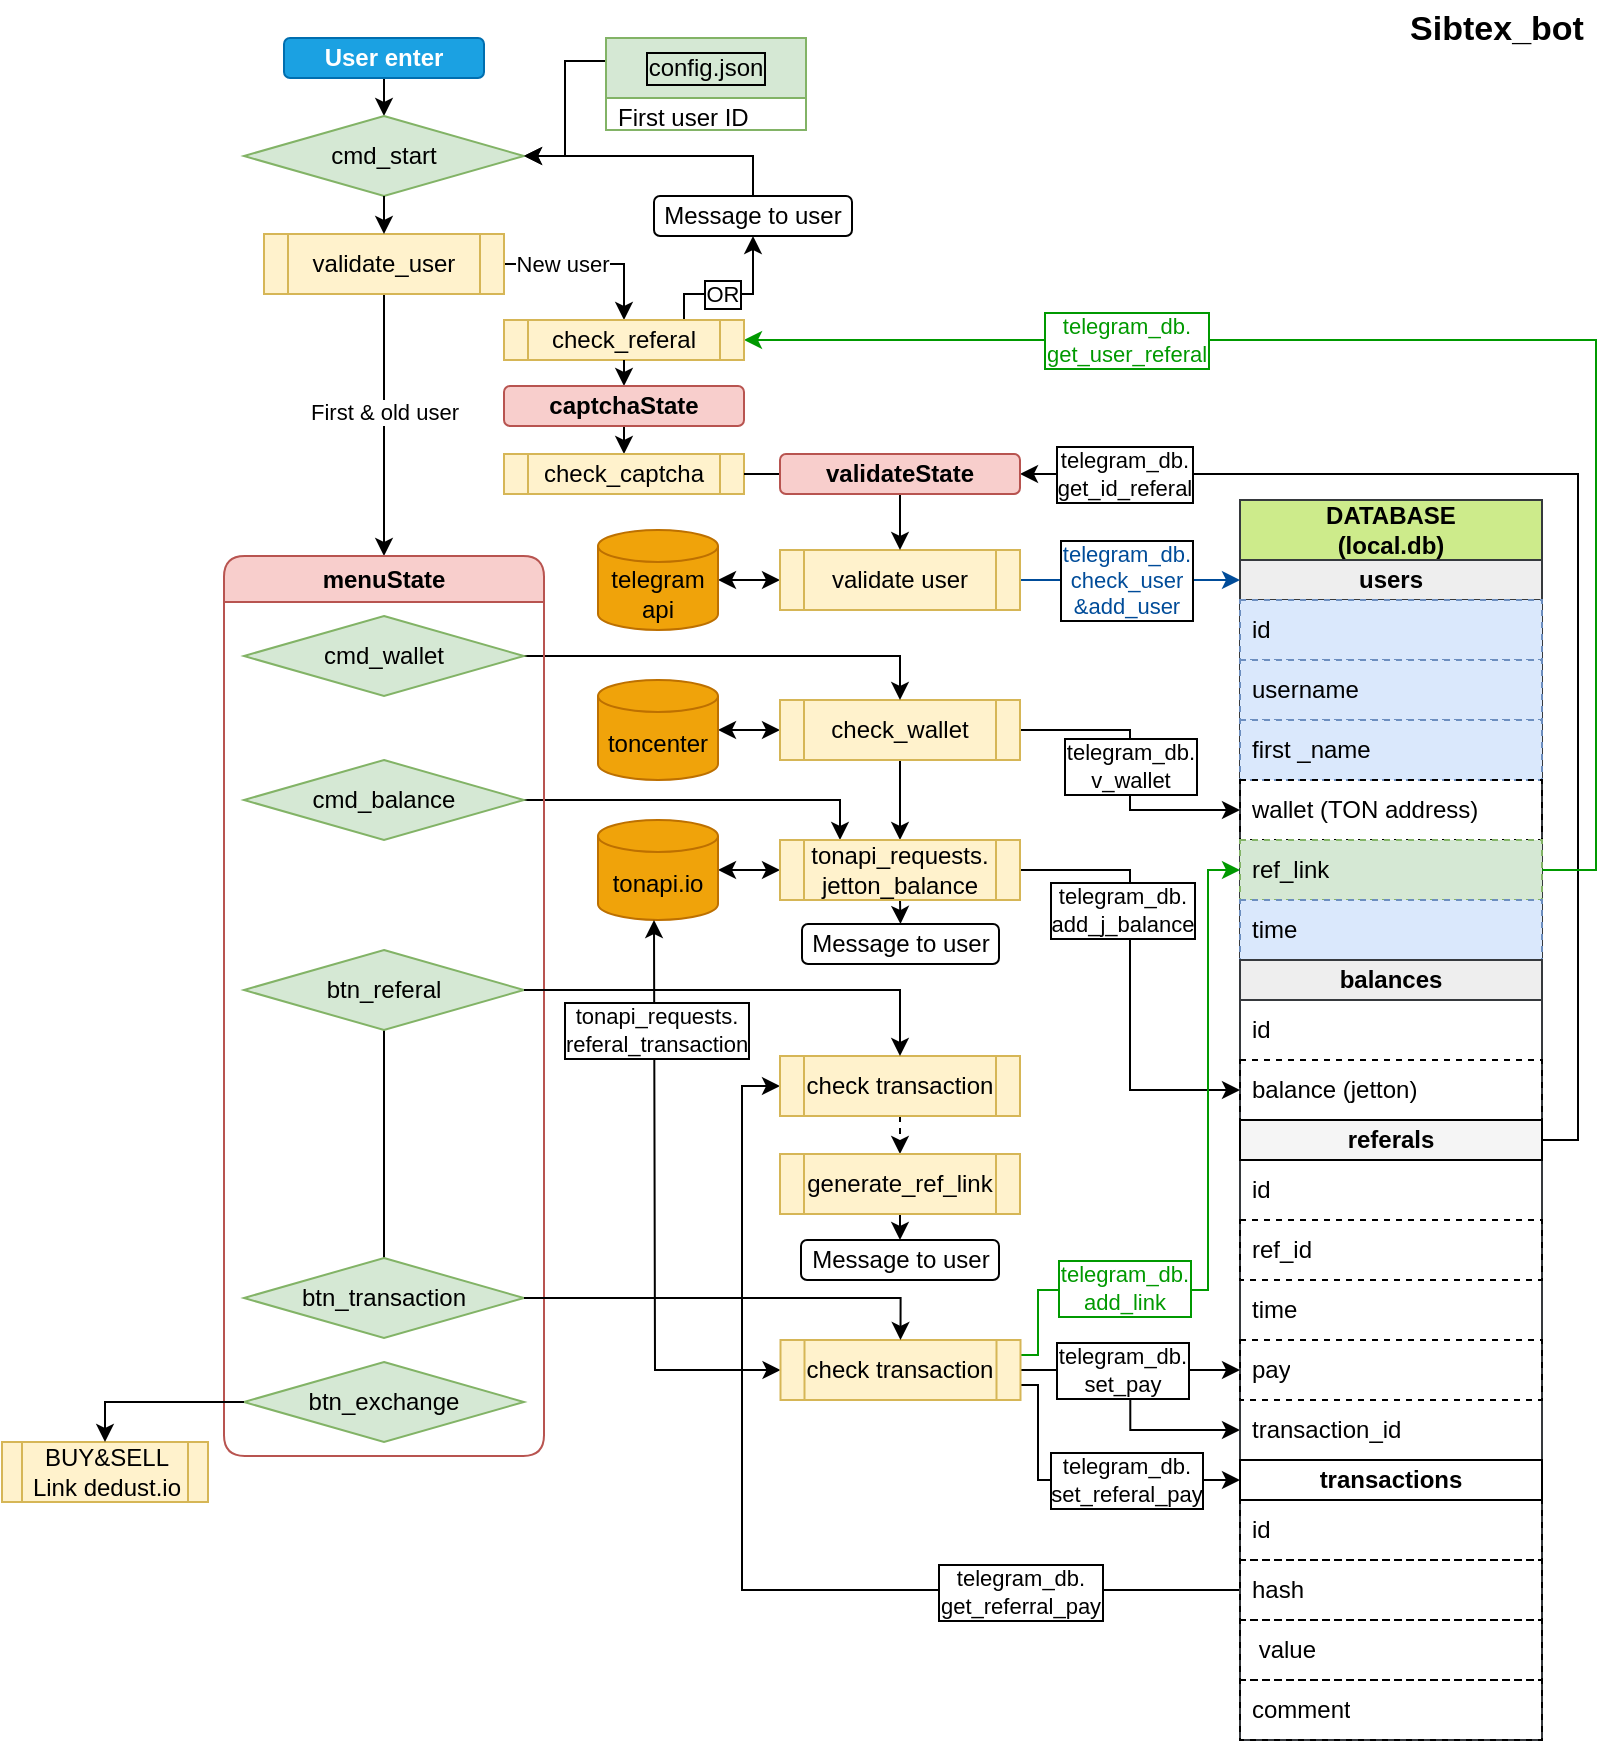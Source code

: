 <mxfile version="20.8.23" type="github">
  <diagram name="Страница 1" id="LgsbMWBESHbUYroMua2p">
    <mxGraphModel dx="1434" dy="764" grid="0" gridSize="10" guides="1" tooltips="1" connect="1" arrows="1" fold="1" page="1" pageScale="1" pageWidth="827" pageHeight="1169" math="0" shadow="0">
      <root>
        <mxCell id="0" />
        <mxCell id="1" parent="0" />
        <mxCell id="XWbSGm8vZ0wcaiQFBCUl-40" style="edgeStyle=orthogonalEdgeStyle;rounded=0;orthogonalLoop=1;jettySize=auto;html=1;exitX=1;exitY=0.5;exitDx=0;exitDy=0;entryX=0;entryY=0.5;entryDx=0;entryDy=0;fontColor=#000000;startArrow=none;startFill=0;endArrow=classic;endFill=1;" edge="1" parent="1" source="XWbSGm8vZ0wcaiQFBCUl-21" target="XWbSGm8vZ0wcaiQFBCUl-2">
          <mxGeometry relative="1" as="geometry" />
        </mxCell>
        <mxCell id="XWbSGm8vZ0wcaiQFBCUl-18" style="edgeStyle=orthogonalEdgeStyle;rounded=0;orthogonalLoop=1;jettySize=auto;html=1;exitX=0;exitY=0.5;exitDx=0;exitDy=0;fontColor=#000000;entryX=0;entryY=0.5;entryDx=0;entryDy=0;" edge="1" parent="1" source="XWbSGm8vZ0wcaiQFBCUl-14" target="U3iO_99mf5j0hhA0DkvL-9">
          <mxGeometry relative="1" as="geometry">
            <mxPoint x="399" y="592" as="targetPoint" />
            <Array as="points">
              <mxPoint x="391" y="795" />
              <mxPoint x="391" y="543" />
            </Array>
          </mxGeometry>
        </mxCell>
        <mxCell id="XWbSGm8vZ0wcaiQFBCUl-19" value="telegram_db.&lt;br style=&quot;border-color: var(--border-color);&quot;&gt;&lt;span style=&quot;&quot;&gt;get_referral_pay&lt;/span&gt;" style="edgeLabel;html=1;align=center;verticalAlign=middle;resizable=0;points=[];fontColor=#000000;labelBorderColor=default;" vertex="1" connectable="0" parent="XWbSGm8vZ0wcaiQFBCUl-18">
          <mxGeometry x="-0.26" y="1" relative="1" as="geometry">
            <mxPoint x="82" as="offset" />
          </mxGeometry>
        </mxCell>
        <mxCell id="q06oOHf_kdEBdOQaN_h--25" style="edgeStyle=orthogonalEdgeStyle;rounded=0;orthogonalLoop=1;jettySize=auto;html=1;entryX=1;entryY=0.5;entryDx=0;entryDy=0;endArrow=none;endFill=0;exitX=1;exitY=0.5;exitDx=0;exitDy=0;startArrow=classic;startFill=1;" parent="1" source="gmlreIujfG3aNCb5eHl9-12" target="q06oOHf_kdEBdOQaN_h--10" edge="1">
          <mxGeometry relative="1" as="geometry">
            <Array as="points">
              <mxPoint x="809" y="237" />
              <mxPoint x="809" y="570" />
            </Array>
            <mxPoint x="516" y="158" as="sourcePoint" />
          </mxGeometry>
        </mxCell>
        <mxCell id="gmlreIujfG3aNCb5eHl9-16" value="telegram_db.&lt;br&gt;get_id_referal" style="edgeLabel;html=1;align=center;verticalAlign=middle;resizable=0;points=[];labelBorderColor=default;" parent="q06oOHf_kdEBdOQaN_h--25" vertex="1" connectable="0">
          <mxGeometry x="0.682" y="2" relative="1" as="geometry">
            <mxPoint x="-229" y="-251" as="offset" />
          </mxGeometry>
        </mxCell>
        <mxCell id="U3iO_99mf5j0hhA0DkvL-8" style="edgeStyle=orthogonalEdgeStyle;rounded=0;orthogonalLoop=1;jettySize=auto;html=1;exitX=0.5;exitY=1;exitDx=0;exitDy=0;entryX=0.5;entryY=0;entryDx=0;entryDy=0;dashed=1;" parent="1" source="U3iO_99mf5j0hhA0DkvL-9" target="q06oOHf_kdEBdOQaN_h--9" edge="1">
          <mxGeometry relative="1" as="geometry">
            <mxPoint x="500" y="592" as="sourcePoint" />
          </mxGeometry>
        </mxCell>
        <mxCell id="y6tM2BsDcEVuRx64Hg7A-4" style="edgeStyle=orthogonalEdgeStyle;rounded=0;orthogonalLoop=1;jettySize=auto;html=1;exitX=0.5;exitY=1;exitDx=0;exitDy=0;entryX=0.5;entryY=0;entryDx=0;entryDy=0;" parent="1" source="y6tM2BsDcEVuRx64Hg7A-3" target="xPWEyY98Uc1iF1DQ3HpN-2" edge="1">
          <mxGeometry relative="1" as="geometry">
            <mxPoint x="187" y="195" as="targetPoint" />
            <mxPoint x="212" y="100" as="sourcePoint" />
          </mxGeometry>
        </mxCell>
        <mxCell id="y6tM2BsDcEVuRx64Hg7A-3" value="&lt;b&gt;User enter&lt;/b&gt;" style="rounded=1;whiteSpace=wrap;html=1;fillColor=#1ba1e2;strokeColor=#006EAF;fontColor=#ffffff;" parent="1" vertex="1">
          <mxGeometry x="162" y="19" width="100" height="20" as="geometry" />
        </mxCell>
        <mxCell id="xPWEyY98Uc1iF1DQ3HpN-5" style="edgeStyle=orthogonalEdgeStyle;rounded=0;orthogonalLoop=1;jettySize=auto;html=1;fontColor=#000000;startArrow=none;exitX=0.5;exitY=1;exitDx=0;exitDy=0;entryX=0.5;entryY=0;entryDx=0;entryDy=0;" parent="1" source="q06oOHf_kdEBdOQaN_h--75" target="VKBoMbppT_ZcEXN6-Ish-26" edge="1">
          <mxGeometry relative="1" as="geometry">
            <mxPoint x="263" y="238" as="targetPoint" />
            <mxPoint x="91" y="312" as="sourcePoint" />
            <Array as="points">
              <mxPoint x="212" y="270" />
              <mxPoint x="212" y="270" />
            </Array>
          </mxGeometry>
        </mxCell>
        <mxCell id="xPWEyY98Uc1iF1DQ3HpN-7" value="First &amp;amp; old user" style="edgeLabel;html=1;align=center;verticalAlign=middle;resizable=0;points=[];fontColor=#000000;" parent="xPWEyY98Uc1iF1DQ3HpN-5" vertex="1" connectable="0">
          <mxGeometry x="0.033" y="3" relative="1" as="geometry">
            <mxPoint x="-3" y="-9" as="offset" />
          </mxGeometry>
        </mxCell>
        <mxCell id="lwWt_sdLzpbbO9xVL9Pf-13" style="edgeStyle=orthogonalEdgeStyle;rounded=0;orthogonalLoop=1;jettySize=auto;html=1;exitX=1;exitY=0.5;exitDx=0;exitDy=0;entryX=0;entryY=0.25;entryDx=0;entryDy=0;strokeColor=#000000;fontSize=12;fontColor=#000000;startArrow=classic;startFill=1;endArrow=none;endFill=0;" parent="1" source="xPWEyY98Uc1iF1DQ3HpN-2" target="q06oOHf_kdEBdOQaN_h--51" edge="1">
          <mxGeometry relative="1" as="geometry" />
        </mxCell>
        <mxCell id="xPWEyY98Uc1iF1DQ3HpN-2" value="cmd_start" style="rhombus;whiteSpace=wrap;html=1;labelBackgroundColor=none;labelBorderColor=none;fillColor=#d5e8d4;strokeColor=#82b366;" parent="1" vertex="1">
          <mxGeometry x="142" y="58" width="140" height="40" as="geometry" />
        </mxCell>
        <mxCell id="xPWEyY98Uc1iF1DQ3HpN-9" value="&lt;font style=&quot;font-size: 17px;&quot;&gt;&lt;b&gt;Sibtex_bot&lt;/b&gt;&lt;/font&gt;" style="text;html=1;strokeColor=none;fillColor=none;align=center;verticalAlign=middle;whiteSpace=wrap;rounded=0;fontColor=#000000;" parent="1" vertex="1">
          <mxGeometry x="715" width="107" height="30" as="geometry" />
        </mxCell>
        <mxCell id="PNvZ4A7sdPnOWRzi79Dc-2" value="DATABASE&lt;br&gt;(local.db)" style="swimlane;fontStyle=1;childLayout=stackLayout;horizontal=1;startSize=30;horizontalStack=0;resizeParent=1;resizeParentMax=0;resizeLast=0;collapsible=1;marginBottom=0;whiteSpace=wrap;html=1;fillColor=#cdeb8b;strokeColor=#36393d;" parent="1" vertex="1">
          <mxGeometry x="640" y="250" width="151" height="620" as="geometry">
            <mxRectangle x="605" y="210" width="60" height="30" as="alternateBounds" />
          </mxGeometry>
        </mxCell>
        <mxCell id="PNvZ4A7sdPnOWRzi79Dc-3" value="users" style="text;strokeColor=#36393d;fillColor=#eeeeee;align=center;verticalAlign=middle;spacingLeft=4;spacingRight=4;overflow=hidden;points=[[0,0.5],[1,0.5]];portConstraint=eastwest;rotatable=0;whiteSpace=wrap;html=1;fontStyle=1;" parent="PNvZ4A7sdPnOWRzi79Dc-2" vertex="1">
          <mxGeometry y="30" width="151" height="20" as="geometry" />
        </mxCell>
        <mxCell id="PNvZ4A7sdPnOWRzi79Dc-13" value="id" style="text;strokeColor=#6c8ebf;fillColor=#dae8fc;align=left;verticalAlign=middle;spacingLeft=4;spacingRight=4;overflow=hidden;points=[[0,0.5],[1,0.5]];portConstraint=eastwest;rotatable=0;whiteSpace=wrap;html=1;dashed=1;" parent="PNvZ4A7sdPnOWRzi79Dc-2" vertex="1">
          <mxGeometry y="50" width="151" height="30" as="geometry" />
        </mxCell>
        <mxCell id="PNvZ4A7sdPnOWRzi79Dc-4" value="username" style="text;strokeColor=#6c8ebf;fillColor=#dae8fc;align=left;verticalAlign=middle;spacingLeft=4;spacingRight=4;overflow=hidden;points=[[0,0.5],[1,0.5]];portConstraint=eastwest;rotatable=0;whiteSpace=wrap;html=1;dashed=1;" parent="PNvZ4A7sdPnOWRzi79Dc-2" vertex="1">
          <mxGeometry y="80" width="151" height="30" as="geometry" />
        </mxCell>
        <mxCell id="PNvZ4A7sdPnOWRzi79Dc-5" value="first _name" style="text;strokeColor=#6c8ebf;fillColor=#dae8fc;align=left;verticalAlign=middle;spacingLeft=4;spacingRight=4;overflow=hidden;points=[[0,0.5],[1,0.5]];portConstraint=eastwest;rotatable=0;whiteSpace=wrap;html=1;dashed=1;" parent="PNvZ4A7sdPnOWRzi79Dc-2" vertex="1">
          <mxGeometry y="110" width="151" height="30" as="geometry" />
        </mxCell>
        <mxCell id="fDtwPjwsuHDe_1HMCoDv-3" value="wallet (TON address)" style="text;strokeColor=default;fillColor=none;align=left;verticalAlign=middle;spacingLeft=4;spacingRight=4;overflow=hidden;points=[[0,0.5],[1,0.5]];portConstraint=eastwest;rotatable=0;whiteSpace=wrap;html=1;fontColor=#000000;labelBackgroundColor=none;labelBorderColor=none;shadow=0;dashed=1;" parent="PNvZ4A7sdPnOWRzi79Dc-2" vertex="1">
          <mxGeometry y="140" width="151" height="30" as="geometry" />
        </mxCell>
        <mxCell id="gmlreIujfG3aNCb5eHl9-1" value="ref_link" style="text;strokeColor=#82b366;fillColor=#d5e8d4;align=left;verticalAlign=middle;spacingLeft=4;spacingRight=4;overflow=hidden;points=[[0,0.5],[1,0.5]];portConstraint=eastwest;rotatable=0;whiteSpace=wrap;html=1;labelBackgroundColor=none;labelBorderColor=none;shadow=0;dashed=1;" parent="PNvZ4A7sdPnOWRzi79Dc-2" vertex="1">
          <mxGeometry y="170" width="151" height="30" as="geometry" />
        </mxCell>
        <mxCell id="gmlreIujfG3aNCb5eHl9-2" value="time" style="text;strokeColor=#6c8ebf;fillColor=#dae8fc;align=left;verticalAlign=middle;spacingLeft=4;spacingRight=4;overflow=hidden;points=[[0,0.5],[1,0.5]];portConstraint=eastwest;rotatable=0;whiteSpace=wrap;html=1;labelBackgroundColor=none;labelBorderColor=none;shadow=0;dashed=1;" parent="PNvZ4A7sdPnOWRzi79Dc-2" vertex="1">
          <mxGeometry y="200" width="151" height="30" as="geometry" />
        </mxCell>
        <mxCell id="PNvZ4A7sdPnOWRzi79Dc-14" value="balances" style="text;strokeColor=#36393d;fillColor=#eeeeee;align=center;verticalAlign=middle;spacingLeft=4;spacingRight=4;overflow=hidden;points=[[0,0.5],[1,0.5]];portConstraint=eastwest;rotatable=0;whiteSpace=wrap;html=1;fontStyle=1" parent="PNvZ4A7sdPnOWRzi79Dc-2" vertex="1">
          <mxGeometry y="230" width="151" height="20" as="geometry" />
        </mxCell>
        <mxCell id="PNvZ4A7sdPnOWRzi79Dc-9" value="id" style="text;strokeColor=none;fillColor=none;align=left;verticalAlign=middle;spacingLeft=4;spacingRight=4;overflow=hidden;points=[[0,0.5],[1,0.5]];portConstraint=eastwest;rotatable=0;whiteSpace=wrap;html=1;fontColor=#000000;" parent="PNvZ4A7sdPnOWRzi79Dc-2" vertex="1">
          <mxGeometry y="250" width="151" height="30" as="geometry" />
        </mxCell>
        <mxCell id="fDtwPjwsuHDe_1HMCoDv-2" value="balance (jetton)" style="text;strokeColor=default;fillColor=none;align=left;verticalAlign=middle;spacingLeft=4;spacingRight=4;overflow=hidden;points=[[0,0.5],[1,0.5]];portConstraint=eastwest;rotatable=0;whiteSpace=wrap;html=1;fontColor=#000000;dashed=1;" parent="PNvZ4A7sdPnOWRzi79Dc-2" vertex="1">
          <mxGeometry y="280" width="151" height="30" as="geometry" />
        </mxCell>
        <mxCell id="q06oOHf_kdEBdOQaN_h--10" value="&lt;font color=&quot;#000000&quot;&gt;referals&lt;/font&gt;" style="text;strokeColor=#000000;fillColor=#f5f5f5;align=center;verticalAlign=middle;spacingLeft=4;spacingRight=4;overflow=hidden;points=[[0,0.5],[1,0.5]];portConstraint=eastwest;rotatable=0;whiteSpace=wrap;html=1;fontColor=#333333;fontStyle=1;gradientColor=none;" parent="PNvZ4A7sdPnOWRzi79Dc-2" vertex="1">
          <mxGeometry y="310" width="151" height="20" as="geometry" />
        </mxCell>
        <mxCell id="q06oOHf_kdEBdOQaN_h--11" value="id" style="text;strokeColor=none;fillColor=none;align=left;verticalAlign=middle;spacingLeft=4;spacingRight=4;overflow=hidden;points=[[0,0.5],[1,0.5]];portConstraint=eastwest;rotatable=0;whiteSpace=wrap;html=1;fontColor=#000000;dashed=1;" parent="PNvZ4A7sdPnOWRzi79Dc-2" vertex="1">
          <mxGeometry y="330" width="151" height="30" as="geometry" />
        </mxCell>
        <mxCell id="q06oOHf_kdEBdOQaN_h--12" value="ref_id" style="text;strokeColor=default;fillColor=none;align=left;verticalAlign=middle;spacingLeft=4;spacingRight=4;overflow=hidden;points=[[0,0.5],[1,0.5]];portConstraint=eastwest;rotatable=0;whiteSpace=wrap;html=1;fontColor=#000000;dashed=1;" parent="PNvZ4A7sdPnOWRzi79Dc-2" vertex="1">
          <mxGeometry y="360" width="151" height="30" as="geometry" />
        </mxCell>
        <mxCell id="q06oOHf_kdEBdOQaN_h--13" value="time" style="text;strokeColor=none;fillColor=none;align=left;verticalAlign=middle;spacingLeft=4;spacingRight=4;overflow=hidden;points=[[0,0.5],[1,0.5]];portConstraint=eastwest;rotatable=0;whiteSpace=wrap;html=1;fontColor=#000000;dashed=1;" parent="PNvZ4A7sdPnOWRzi79Dc-2" vertex="1">
          <mxGeometry y="390" width="151" height="30" as="geometry" />
        </mxCell>
        <mxCell id="XWbSGm8vZ0wcaiQFBCUl-3" value="pay" style="text;strokeColor=default;fillColor=none;align=left;verticalAlign=middle;spacingLeft=4;spacingRight=4;overflow=hidden;points=[[0,0.5],[1,0.5]];portConstraint=eastwest;rotatable=0;whiteSpace=wrap;html=1;fontColor=#000000;dashed=1;" vertex="1" parent="PNvZ4A7sdPnOWRzi79Dc-2">
          <mxGeometry y="420" width="151" height="30" as="geometry" />
        </mxCell>
        <mxCell id="XWbSGm8vZ0wcaiQFBCUl-2" value="transaction_id" style="text;strokeColor=none;fillColor=none;align=left;verticalAlign=middle;spacingLeft=4;spacingRight=4;overflow=hidden;points=[[0,0.5],[1,0.5]];portConstraint=eastwest;rotatable=0;whiteSpace=wrap;html=1;fontColor=#000000;dashed=1;" vertex="1" parent="PNvZ4A7sdPnOWRzi79Dc-2">
          <mxGeometry y="450" width="151" height="30" as="geometry" />
        </mxCell>
        <mxCell id="XWbSGm8vZ0wcaiQFBCUl-16" value="transactions" style="text;strokeColor=default;fillColor=none;align=center;verticalAlign=middle;spacingLeft=4;spacingRight=4;overflow=hidden;points=[[0,0.5],[1,0.5]];portConstraint=eastwest;rotatable=0;whiteSpace=wrap;html=1;fontColor=#000000;fontStyle=1" vertex="1" parent="PNvZ4A7sdPnOWRzi79Dc-2">
          <mxGeometry y="480" width="151" height="20" as="geometry" />
        </mxCell>
        <mxCell id="XWbSGm8vZ0wcaiQFBCUl-15" value="id" style="text;strokeColor=default;fillColor=none;align=left;verticalAlign=middle;spacingLeft=4;spacingRight=4;overflow=hidden;points=[[0,0.5],[1,0.5]];portConstraint=eastwest;rotatable=0;whiteSpace=wrap;html=1;fontColor=#000000;dashed=1;" vertex="1" parent="PNvZ4A7sdPnOWRzi79Dc-2">
          <mxGeometry y="500" width="151" height="30" as="geometry" />
        </mxCell>
        <mxCell id="XWbSGm8vZ0wcaiQFBCUl-14" value="hash" style="text;strokeColor=default;fillColor=none;align=left;verticalAlign=middle;spacingLeft=4;spacingRight=4;overflow=hidden;points=[[0,0.5],[1,0.5]];portConstraint=eastwest;rotatable=0;whiteSpace=wrap;html=1;fontColor=#000000;dashed=1;" vertex="1" parent="PNvZ4A7sdPnOWRzi79Dc-2">
          <mxGeometry y="530" width="151" height="30" as="geometry" />
        </mxCell>
        <mxCell id="XWbSGm8vZ0wcaiQFBCUl-13" value="&amp;nbsp;value" style="text;strokeColor=default;fillColor=none;align=left;verticalAlign=middle;spacingLeft=4;spacingRight=4;overflow=hidden;points=[[0,0.5],[1,0.5]];portConstraint=eastwest;rotatable=0;whiteSpace=wrap;html=1;fontColor=#000000;dashed=1;" vertex="1" parent="PNvZ4A7sdPnOWRzi79Dc-2">
          <mxGeometry y="560" width="151" height="30" as="geometry" />
        </mxCell>
        <mxCell id="XWbSGm8vZ0wcaiQFBCUl-12" value="comment" style="text;strokeColor=default;fillColor=none;align=left;verticalAlign=middle;spacingLeft=4;spacingRight=4;overflow=hidden;points=[[0,0.5],[1,0.5]];portConstraint=eastwest;rotatable=0;whiteSpace=wrap;html=1;fontColor=#000000;dashed=1;" vertex="1" parent="PNvZ4A7sdPnOWRzi79Dc-2">
          <mxGeometry y="590" width="151" height="30" as="geometry" />
        </mxCell>
        <mxCell id="fDtwPjwsuHDe_1HMCoDv-9" value="telegram_db.&lt;br&gt;add_j_balance" style="edgeStyle=orthogonalEdgeStyle;rounded=0;orthogonalLoop=1;jettySize=auto;html=1;exitX=1;exitY=0.5;exitDx=0;exitDy=0;entryX=0;entryY=0.5;entryDx=0;entryDy=0;verticalAlign=middle;labelBorderColor=default;" parent="1" source="fDtwPjwsuHDe_1HMCoDv-4" target="fDtwPjwsuHDe_1HMCoDv-2" edge="1">
          <mxGeometry x="-0.318" y="-4" relative="1" as="geometry">
            <Array as="points">
              <mxPoint x="585" y="435" />
              <mxPoint x="585" y="545" />
            </Array>
            <mxPoint as="offset" />
          </mxGeometry>
        </mxCell>
        <mxCell id="fDtwPjwsuHDe_1HMCoDv-13" style="edgeStyle=orthogonalEdgeStyle;rounded=0;orthogonalLoop=1;jettySize=auto;html=1;exitX=1;exitY=0.5;exitDx=0;exitDy=0;entryX=0;entryY=0.5;entryDx=0;entryDy=0;exitPerimeter=0;startArrow=classic;startFill=1;" parent="1" source="fDtwPjwsuHDe_1HMCoDv-12" target="fDtwPjwsuHDe_1HMCoDv-4" edge="1">
          <mxGeometry relative="1" as="geometry" />
        </mxCell>
        <mxCell id="fDtwPjwsuHDe_1HMCoDv-12" value="tonapi.io" style="shape=cylinder3;whiteSpace=wrap;html=1;boundedLbl=1;backgroundOutline=1;size=8;fillColor=#f0a30a;fontColor=#000000;strokeColor=#BD7000;" parent="1" vertex="1">
          <mxGeometry x="319" y="410" width="60" height="50" as="geometry" />
        </mxCell>
        <mxCell id="fDtwPjwsuHDe_1HMCoDv-15" style="edgeStyle=orthogonalEdgeStyle;rounded=0;orthogonalLoop=1;jettySize=auto;html=1;exitX=1;exitY=0.5;exitDx=0;exitDy=0;exitPerimeter=0;entryX=0;entryY=0.5;entryDx=0;entryDy=0;startArrow=classic;startFill=1;" parent="1" source="fDtwPjwsuHDe_1HMCoDv-14" target="fDtwPjwsuHDe_1HMCoDv-16" edge="1">
          <mxGeometry relative="1" as="geometry">
            <mxPoint x="430" y="405" as="targetPoint" />
          </mxGeometry>
        </mxCell>
        <mxCell id="fDtwPjwsuHDe_1HMCoDv-14" value="telegram api" style="shape=cylinder3;whiteSpace=wrap;html=1;boundedLbl=1;backgroundOutline=1;size=8;fillColor=#f0a30a;strokeColor=#BD7000;fontColor=#000000;" parent="1" vertex="1">
          <mxGeometry x="319" y="265" width="60" height="50" as="geometry" />
        </mxCell>
        <mxCell id="fDtwPjwsuHDe_1HMCoDv-18" style="edgeStyle=orthogonalEdgeStyle;rounded=0;orthogonalLoop=1;jettySize=auto;html=1;exitX=1;exitY=0.5;exitDx=0;exitDy=0;entryX=0;entryY=0.5;entryDx=0;entryDy=0;labelBorderColor=default;fontColor=#004C99;strokeColor=#004C99;" parent="1" source="fDtwPjwsuHDe_1HMCoDv-16" target="PNvZ4A7sdPnOWRzi79Dc-3" edge="1">
          <mxGeometry relative="1" as="geometry" />
        </mxCell>
        <mxCell id="fDtwPjwsuHDe_1HMCoDv-32" value="telegram_db.&lt;br&gt;check_user&lt;br&gt;&amp;amp;add_user" style="edgeLabel;html=1;align=center;verticalAlign=middle;resizable=0;points=[];labelBorderColor=default;fontColor=#004C99;" parent="fDtwPjwsuHDe_1HMCoDv-18" vertex="1" connectable="0">
          <mxGeometry x="0.28" relative="1" as="geometry">
            <mxPoint x="-18" as="offset" />
          </mxGeometry>
        </mxCell>
        <mxCell id="fDtwPjwsuHDe_1HMCoDv-16" value="validate user" style="shape=process;whiteSpace=wrap;html=1;backgroundOutline=1;fillColor=#fff2cc;strokeColor=#d6b656;" parent="1" vertex="1">
          <mxGeometry x="410" y="275" width="120" height="30" as="geometry" />
        </mxCell>
        <mxCell id="fDtwPjwsuHDe_1HMCoDv-23" style="edgeStyle=orthogonalEdgeStyle;rounded=0;orthogonalLoop=1;jettySize=auto;html=1;exitX=1;exitY=0.5;exitDx=0;exitDy=0;entryX=0;entryY=0.5;entryDx=0;entryDy=0;align=center;" parent="1" source="fDtwPjwsuHDe_1HMCoDv-22" target="fDtwPjwsuHDe_1HMCoDv-3" edge="1">
          <mxGeometry relative="1" as="geometry">
            <Array as="points">
              <mxPoint x="585" y="365" />
              <mxPoint x="585" y="405" />
            </Array>
          </mxGeometry>
        </mxCell>
        <mxCell id="fDtwPjwsuHDe_1HMCoDv-30" value="telegram_db.&lt;br&gt;v_wallet" style="edgeLabel;html=1;align=center;verticalAlign=middle;resizable=0;points=[];labelBorderColor=default;" parent="fDtwPjwsuHDe_1HMCoDv-23" vertex="1" connectable="0">
          <mxGeometry x="-0.22" relative="1" as="geometry">
            <mxPoint y="14" as="offset" />
          </mxGeometry>
        </mxCell>
        <mxCell id="fDtwPjwsuHDe_1HMCoDv-26" style="edgeStyle=orthogonalEdgeStyle;rounded=0;orthogonalLoop=1;jettySize=auto;html=1;exitX=0;exitY=0.5;exitDx=0;exitDy=0;entryX=1;entryY=0.5;entryDx=0;entryDy=0;entryPerimeter=0;endArrow=classic;endFill=1;startArrow=classic;startFill=1;" parent="1" source="fDtwPjwsuHDe_1HMCoDv-22" target="fDtwPjwsuHDe_1HMCoDv-27" edge="1">
          <mxGeometry relative="1" as="geometry" />
        </mxCell>
        <mxCell id="fDtwPjwsuHDe_1HMCoDv-45" style="edgeStyle=orthogonalEdgeStyle;rounded=0;orthogonalLoop=1;jettySize=auto;html=1;exitX=0.5;exitY=1;exitDx=0;exitDy=0;entryX=0.5;entryY=0;entryDx=0;entryDy=0;labelBorderColor=default;startArrow=none;startFill=0;endArrow=classic;endFill=1;" parent="1" source="fDtwPjwsuHDe_1HMCoDv-22" target="fDtwPjwsuHDe_1HMCoDv-4" edge="1">
          <mxGeometry relative="1" as="geometry" />
        </mxCell>
        <mxCell id="fDtwPjwsuHDe_1HMCoDv-22" value="check_wallet" style="shape=process;whiteSpace=wrap;html=1;backgroundOutline=1;fillColor=#fff2cc;strokeColor=#d6b656;" parent="1" vertex="1">
          <mxGeometry x="410" y="350" width="120" height="30" as="geometry" />
        </mxCell>
        <mxCell id="fDtwPjwsuHDe_1HMCoDv-27" value="toncenter" style="shape=cylinder3;whiteSpace=wrap;html=1;boundedLbl=1;backgroundOutline=1;size=8;fillColor=#f0a30a;strokeColor=#BD7000;fontColor=#000000;" parent="1" vertex="1">
          <mxGeometry x="319" y="340" width="60" height="50" as="geometry" />
        </mxCell>
        <mxCell id="fDtwPjwsuHDe_1HMCoDv-44" style="edgeStyle=orthogonalEdgeStyle;rounded=0;orthogonalLoop=1;jettySize=auto;html=1;exitX=1;exitY=0.5;exitDx=0;exitDy=0;entryX=0.5;entryY=0;entryDx=0;entryDy=0;labelBorderColor=default;startArrow=none;startFill=0;endArrow=classic;endFill=1;" parent="1" source="fDtwPjwsuHDe_1HMCoDv-41" target="fDtwPjwsuHDe_1HMCoDv-22" edge="1">
          <mxGeometry relative="1" as="geometry" />
        </mxCell>
        <mxCell id="fDtwPjwsuHDe_1HMCoDv-48" style="edgeStyle=orthogonalEdgeStyle;rounded=0;orthogonalLoop=1;jettySize=auto;html=1;exitX=1;exitY=0.5;exitDx=0;exitDy=0;entryX=0.25;entryY=0;entryDx=0;entryDy=0;labelBorderColor=default;startArrow=none;startFill=0;endArrow=classic;endFill=1;" parent="1" source="fDtwPjwsuHDe_1HMCoDv-47" target="fDtwPjwsuHDe_1HMCoDv-4" edge="1">
          <mxGeometry relative="1" as="geometry" />
        </mxCell>
        <mxCell id="q06oOHf_kdEBdOQaN_h--28" style="edgeStyle=orthogonalEdgeStyle;rounded=0;orthogonalLoop=1;jettySize=auto;html=1;entryX=0;entryY=0.5;entryDx=0;entryDy=0;endArrow=classic;endFill=1;strokeColor=#009900;exitX=1;exitY=0.25;exitDx=0;exitDy=0;" parent="1" source="XWbSGm8vZ0wcaiQFBCUl-21" target="gmlreIujfG3aNCb5eHl9-1" edge="1">
          <mxGeometry relative="1" as="geometry">
            <Array as="points">
              <mxPoint x="539" y="678" />
              <mxPoint x="539" y="645" />
              <mxPoint x="624" y="645" />
              <mxPoint x="624" y="435" />
            </Array>
            <mxPoint x="559" y="664" as="sourcePoint" />
          </mxGeometry>
        </mxCell>
        <mxCell id="lwWt_sdLzpbbO9xVL9Pf-1" value="telegram_db.&lt;br&gt;add_link" style="edgeLabel;html=1;align=center;verticalAlign=middle;resizable=0;points=[];labelBorderColor=#009900;fontColor=#009900;" parent="q06oOHf_kdEBdOQaN_h--28" vertex="1" connectable="0">
          <mxGeometry x="-0.312" y="1" relative="1" as="geometry">
            <mxPoint x="-37" as="offset" />
          </mxGeometry>
        </mxCell>
        <mxCell id="U3iO_99mf5j0hhA0DkvL-17" style="edgeStyle=orthogonalEdgeStyle;rounded=0;orthogonalLoop=1;jettySize=auto;html=1;exitX=0.5;exitY=1;exitDx=0;exitDy=0;entryX=0.5;entryY=0;entryDx=0;entryDy=0;endArrow=classic;endFill=1;" parent="1" source="q06oOHf_kdEBdOQaN_h--9" target="q06oOHf_kdEBdOQaN_h--22" edge="1">
          <mxGeometry relative="1" as="geometry" />
        </mxCell>
        <mxCell id="q06oOHf_kdEBdOQaN_h--9" value="generate_ref_link" style="shape=process;whiteSpace=wrap;html=1;backgroundOutline=1;fillColor=#fff2cc;strokeColor=#d6b656;" parent="1" vertex="1">
          <mxGeometry x="410" y="577" width="120" height="30" as="geometry" />
        </mxCell>
        <mxCell id="q06oOHf_kdEBdOQaN_h--17" value="Message to user" style="rounded=1;whiteSpace=wrap;html=1;strokeColor=#000000;gradientColor=none;" parent="1" vertex="1">
          <mxGeometry x="421" y="462" width="98.5" height="20" as="geometry" />
        </mxCell>
        <mxCell id="q06oOHf_kdEBdOQaN_h--22" value="Message to user" style="rounded=1;whiteSpace=wrap;html=1;strokeColor=#000000;gradientColor=none;" parent="1" vertex="1">
          <mxGeometry x="420.5" y="620" width="99" height="20" as="geometry" />
        </mxCell>
        <mxCell id="q06oOHf_kdEBdOQaN_h--51" value="config.json" style="swimlane;fontStyle=0;childLayout=stackLayout;horizontal=1;startSize=30;horizontalStack=0;resizeParent=1;resizeParentMax=0;resizeLast=0;collapsible=1;marginBottom=0;whiteSpace=wrap;html=1;labelBorderColor=default;strokeColor=#82b366;fillColor=#d5e8d4;strokeWidth=1;fontSize=12;spacing=0;" parent="1" vertex="1">
          <mxGeometry x="323" y="19" width="100" height="46" as="geometry" />
        </mxCell>
        <mxCell id="q06oOHf_kdEBdOQaN_h--52" value="First user ID" style="text;strokeColor=none;fillColor=none;align=left;verticalAlign=middle;spacingLeft=4;spacingRight=4;overflow=hidden;points=[[0,0.5],[1,0.5]];portConstraint=eastwest;rotatable=0;whiteSpace=wrap;html=1;" parent="q06oOHf_kdEBdOQaN_h--51" vertex="1">
          <mxGeometry y="30" width="100" height="16" as="geometry" />
        </mxCell>
        <mxCell id="J-2hHRHhLO1bMc6a7jVl-7" style="edgeStyle=orthogonalEdgeStyle;rounded=0;orthogonalLoop=1;jettySize=auto;html=1;exitX=1;exitY=0.5;exitDx=0;exitDy=0;entryX=0.5;entryY=0;entryDx=0;entryDy=0;" parent="1" source="q06oOHf_kdEBdOQaN_h--75" target="VKBoMbppT_ZcEXN6-Ish-29" edge="1">
          <mxGeometry relative="1" as="geometry">
            <mxPoint x="332" y="155" as="targetPoint" />
          </mxGeometry>
        </mxCell>
        <mxCell id="J-2hHRHhLO1bMc6a7jVl-8" value="New user" style="edgeLabel;html=1;align=center;verticalAlign=middle;resizable=0;points=[];" parent="J-2hHRHhLO1bMc6a7jVl-7" vertex="1" connectable="0">
          <mxGeometry x="0.133" relative="1" as="geometry">
            <mxPoint x="-21" as="offset" />
          </mxGeometry>
        </mxCell>
        <mxCell id="q06oOHf_kdEBdOQaN_h--75" value="validate_user" style="shape=process;whiteSpace=wrap;html=1;backgroundOutline=1;labelBorderColor=none;strokeColor=#d6b656;fillColor=#fff2cc;" parent="1" vertex="1">
          <mxGeometry x="152" y="117" width="120" height="30" as="geometry" />
        </mxCell>
        <mxCell id="VKBoMbppT_ZcEXN6-Ish-11" style="edgeStyle=orthogonalEdgeStyle;rounded=0;orthogonalLoop=1;jettySize=auto;html=1;entryX=0.5;entryY=0;entryDx=0;entryDy=0;exitX=0.5;exitY=1;exitDx=0;exitDy=0;" parent="1" source="xPWEyY98Uc1iF1DQ3HpN-2" target="q06oOHf_kdEBdOQaN_h--75" edge="1">
          <mxGeometry relative="1" as="geometry">
            <mxPoint x="212" y="213" as="sourcePoint" />
          </mxGeometry>
        </mxCell>
        <mxCell id="VKBoMbppT_ZcEXN6-Ish-23" style="edgeStyle=elbowEdgeStyle;rounded=0;orthogonalLoop=1;jettySize=auto;html=1;exitX=1;exitY=0.5;exitDx=0;exitDy=0;endArrow=classic;endFill=1;entryX=1;entryY=0.5;entryDx=0;entryDy=0;startArrow=none;startFill=0;strokeColor=#009900;" parent="1" source="gmlreIujfG3aNCb5eHl9-1" target="VKBoMbppT_ZcEXN6-Ish-29" edge="1">
          <mxGeometry relative="1" as="geometry">
            <Array as="points">
              <mxPoint x="818" y="302" />
            </Array>
            <mxPoint x="528" y="203" as="targetPoint" />
            <mxPoint x="809" y="308" as="sourcePoint" />
          </mxGeometry>
        </mxCell>
        <mxCell id="VKBoMbppT_ZcEXN6-Ish-24" value="telegram_db.&lt;br&gt;get_user_referal" style="edgeLabel;html=1;align=center;verticalAlign=middle;resizable=0;points=[];labelBorderColor=#009900;fontColor=#009900;" parent="VKBoMbppT_ZcEXN6-Ish-23" vertex="1" connectable="0">
          <mxGeometry x="0.257" y="-2" relative="1" as="geometry">
            <mxPoint x="-76" y="2" as="offset" />
          </mxGeometry>
        </mxCell>
        <mxCell id="VKBoMbppT_ZcEXN6-Ish-26" value="menuState" style="swimlane;whiteSpace=wrap;html=1;fillColor=#f8cecc;strokeColor=#b85450;rounded=1;" parent="1" vertex="1">
          <mxGeometry x="132" y="278" width="160" height="450" as="geometry">
            <mxRectangle x="137" y="278" width="96" height="26" as="alternateBounds" />
          </mxGeometry>
        </mxCell>
        <mxCell id="fDtwPjwsuHDe_1HMCoDv-41" value="cmd_wallet" style="rhombus;whiteSpace=wrap;html=1;labelBackgroundColor=none;labelBorderColor=none;fillColor=#d5e8d4;strokeColor=#82b366;" parent="VKBoMbppT_ZcEXN6-Ish-26" vertex="1">
          <mxGeometry x="10" y="30" width="140" height="40" as="geometry" />
        </mxCell>
        <mxCell id="fDtwPjwsuHDe_1HMCoDv-47" value="cmd_balance" style="rhombus;whiteSpace=wrap;html=1;labelBackgroundColor=none;labelBorderColor=none;fillColor=#d5e8d4;strokeColor=#82b366;" parent="VKBoMbppT_ZcEXN6-Ish-26" vertex="1">
          <mxGeometry x="10" y="102" width="140" height="40" as="geometry" />
        </mxCell>
        <mxCell id="XWbSGm8vZ0wcaiQFBCUl-33" style="edgeStyle=orthogonalEdgeStyle;rounded=0;orthogonalLoop=1;jettySize=auto;html=1;exitX=0.5;exitY=1;exitDx=0;exitDy=0;entryX=0.5;entryY=0;entryDx=0;entryDy=0;fontColor=#000000;endArrow=none;endFill=0;" edge="1" parent="VKBoMbppT_ZcEXN6-Ish-26" source="q06oOHf_kdEBdOQaN_h--1" target="XWbSGm8vZ0wcaiQFBCUl-24">
          <mxGeometry relative="1" as="geometry" />
        </mxCell>
        <mxCell id="q06oOHf_kdEBdOQaN_h--1" value="btn_referal" style="rhombus;whiteSpace=wrap;html=1;labelBackgroundColor=none;labelBorderColor=none;fillColor=#d5e8d4;strokeColor=#82b366;" parent="VKBoMbppT_ZcEXN6-Ish-26" vertex="1">
          <mxGeometry x="10" y="197" width="140" height="40" as="geometry" />
        </mxCell>
        <mxCell id="U3iO_99mf5j0hhA0DkvL-13" value="btn_exchange" style="rhombus;whiteSpace=wrap;html=1;labelBackgroundColor=none;labelBorderColor=none;fillColor=#d5e8d4;strokeColor=#82b366;" parent="VKBoMbppT_ZcEXN6-Ish-26" vertex="1">
          <mxGeometry x="10" y="403" width="140" height="40" as="geometry" />
        </mxCell>
        <mxCell id="XWbSGm8vZ0wcaiQFBCUl-24" value="btn_transaction" style="rhombus;whiteSpace=wrap;html=1;labelBackgroundColor=none;labelBorderColor=none;fillColor=#d5e8d4;strokeColor=#82b366;" vertex="1" parent="VKBoMbppT_ZcEXN6-Ish-26">
          <mxGeometry x="10" y="351" width="140" height="40" as="geometry" />
        </mxCell>
        <mxCell id="J-2hHRHhLO1bMc6a7jVl-3" style="edgeStyle=orthogonalEdgeStyle;rounded=0;orthogonalLoop=1;jettySize=auto;html=1;exitX=0.5;exitY=1;exitDx=0;exitDy=0;entryX=0.5;entryY=0;entryDx=0;entryDy=0;startArrow=none;" parent="1" source="gmlreIujfG3aNCb5eHl9-9" target="J-2hHRHhLO1bMc6a7jVl-10" edge="1">
          <mxGeometry relative="1" as="geometry">
            <mxPoint x="447" y="233" as="targetPoint" />
          </mxGeometry>
        </mxCell>
        <mxCell id="lwWt_sdLzpbbO9xVL9Pf-9" style="edgeStyle=orthogonalEdgeStyle;rounded=0;orthogonalLoop=1;jettySize=auto;html=1;exitX=0.75;exitY=0;exitDx=0;exitDy=0;entryX=0.5;entryY=1;entryDx=0;entryDy=0;strokeColor=#000000;fontColor=#009900;startArrow=none;startFill=0;endArrow=classic;endFill=1;" parent="1" source="VKBoMbppT_ZcEXN6-Ish-29" target="lwWt_sdLzpbbO9xVL9Pf-8" edge="1">
          <mxGeometry relative="1" as="geometry">
            <Array as="points">
              <mxPoint x="362" y="147" />
              <mxPoint x="396" y="147" />
            </Array>
          </mxGeometry>
        </mxCell>
        <mxCell id="lwWt_sdLzpbbO9xVL9Pf-10" value="OR" style="edgeLabel;html=1;align=center;verticalAlign=middle;resizable=0;points=[];fontColor=#000000;labelBorderColor=default;" parent="lwWt_sdLzpbbO9xVL9Pf-9" vertex="1" connectable="0">
          <mxGeometry x="0.157" relative="1" as="geometry">
            <mxPoint x="-13" as="offset" />
          </mxGeometry>
        </mxCell>
        <mxCell id="VKBoMbppT_ZcEXN6-Ish-29" value="check_referal" style="shape=process;whiteSpace=wrap;html=1;backgroundOutline=1;labelBorderColor=none;strokeColor=#d6b656;fillColor=#fff2cc;" parent="1" vertex="1">
          <mxGeometry x="272" y="160" width="120" height="20" as="geometry" />
        </mxCell>
        <mxCell id="J-2hHRHhLO1bMc6a7jVl-10" value="check_captcha" style="shape=process;whiteSpace=wrap;html=1;backgroundOutline=1;labelBorderColor=none;strokeColor=#d6b656;fillColor=#fff2cc;" parent="1" vertex="1">
          <mxGeometry x="272" y="227" width="120" height="20" as="geometry" />
        </mxCell>
        <mxCell id="gmlreIujfG3aNCb5eHl9-11" value="" style="edgeStyle=orthogonalEdgeStyle;rounded=0;orthogonalLoop=1;jettySize=auto;html=1;exitX=0.5;exitY=1;exitDx=0;exitDy=0;entryX=0.5;entryY=0;entryDx=0;entryDy=0;endArrow=classic;endFill=1;" parent="1" source="VKBoMbppT_ZcEXN6-Ish-29" target="gmlreIujfG3aNCb5eHl9-9" edge="1">
          <mxGeometry relative="1" as="geometry">
            <mxPoint x="332" y="227" as="targetPoint" />
            <mxPoint x="332" y="180" as="sourcePoint" />
          </mxGeometry>
        </mxCell>
        <mxCell id="gmlreIujfG3aNCb5eHl9-9" value="&lt;b style=&quot;border-color: var(--border-color);&quot;&gt;captchaState&lt;/b&gt;" style="rounded=1;whiteSpace=wrap;html=1;fillColor=#f8cecc;strokeColor=#b85450;glass=0;shadow=0;" parent="1" vertex="1">
          <mxGeometry x="272" y="193" width="120" height="20" as="geometry" />
        </mxCell>
        <mxCell id="gmlreIujfG3aNCb5eHl9-13" value="" style="edgeStyle=orthogonalEdgeStyle;rounded=0;orthogonalLoop=1;jettySize=auto;html=1;exitX=1;exitY=0.5;exitDx=0;exitDy=0;entryX=0;entryY=0.5;entryDx=0;entryDy=0;endArrow=none;" parent="1" source="J-2hHRHhLO1bMc6a7jVl-10" target="gmlreIujfG3aNCb5eHl9-12" edge="1">
          <mxGeometry relative="1" as="geometry">
            <mxPoint x="392" y="237" as="sourcePoint" />
            <mxPoint x="640" y="290" as="targetPoint" />
            <Array as="points" />
          </mxGeometry>
        </mxCell>
        <mxCell id="lwWt_sdLzpbbO9xVL9Pf-3" style="edgeStyle=orthogonalEdgeStyle;rounded=0;orthogonalLoop=1;jettySize=auto;html=1;exitX=0.5;exitY=1;exitDx=0;exitDy=0;entryX=0.5;entryY=0;entryDx=0;entryDy=0;strokeColor=#000000;fontColor=#009900;startArrow=none;startFill=0;endArrow=classic;endFill=1;" parent="1" source="gmlreIujfG3aNCb5eHl9-12" target="fDtwPjwsuHDe_1HMCoDv-16" edge="1">
          <mxGeometry relative="1" as="geometry" />
        </mxCell>
        <mxCell id="gmlreIujfG3aNCb5eHl9-12" value="&lt;b&gt;validateState&lt;/b&gt;" style="rounded=1;whiteSpace=wrap;html=1;fillColor=#f8cecc;strokeColor=#b85450;glass=0;shadow=0;" parent="1" vertex="1">
          <mxGeometry x="410" y="227" width="120" height="20" as="geometry" />
        </mxCell>
        <mxCell id="U3iO_99mf5j0hhA0DkvL-16" style="edgeStyle=orthogonalEdgeStyle;rounded=0;orthogonalLoop=1;jettySize=auto;html=1;exitX=0.5;exitY=1;exitDx=0;exitDy=0;entryX=0.5;entryY=0;entryDx=0;entryDy=0;endArrow=classic;endFill=1;" parent="1" source="fDtwPjwsuHDe_1HMCoDv-4" target="q06oOHf_kdEBdOQaN_h--17" edge="1">
          <mxGeometry relative="1" as="geometry" />
        </mxCell>
        <mxCell id="fDtwPjwsuHDe_1HMCoDv-4" value="tonapi_requests.&lt;br&gt;jetton_balance" style="shape=process;whiteSpace=wrap;html=1;backgroundOutline=1;fillColor=#fff2cc;strokeColor=#d6b656;" parent="1" vertex="1">
          <mxGeometry x="410" y="420" width="120" height="30" as="geometry" />
        </mxCell>
        <mxCell id="lwWt_sdLzpbbO9xVL9Pf-11" style="edgeStyle=orthogonalEdgeStyle;rounded=0;orthogonalLoop=1;jettySize=auto;html=1;exitX=0.5;exitY=0;exitDx=0;exitDy=0;entryX=1;entryY=0.5;entryDx=0;entryDy=0;strokeColor=#000000;fontColor=#000000;startArrow=none;startFill=0;endArrow=classic;endFill=1;" parent="1" source="lwWt_sdLzpbbO9xVL9Pf-8" target="xPWEyY98Uc1iF1DQ3HpN-2" edge="1">
          <mxGeometry relative="1" as="geometry" />
        </mxCell>
        <mxCell id="lwWt_sdLzpbbO9xVL9Pf-8" value="Message to user" style="rounded=1;whiteSpace=wrap;html=1;strokeColor=#000000;gradientColor=none;" parent="1" vertex="1">
          <mxGeometry x="347" y="98" width="99" height="20" as="geometry" />
        </mxCell>
        <mxCell id="U3iO_99mf5j0hhA0DkvL-2" value="BUY&amp;amp;SELL&lt;br&gt;Link dedust.io" style="shape=process;whiteSpace=wrap;html=1;backgroundOutline=1;fillColor=#fff2cc;strokeColor=#d6b656;" parent="1" vertex="1">
          <mxGeometry x="21" y="721" width="103" height="30" as="geometry" />
        </mxCell>
        <mxCell id="U3iO_99mf5j0hhA0DkvL-18" style="edgeStyle=orthogonalEdgeStyle;rounded=0;orthogonalLoop=1;jettySize=auto;html=1;exitX=0;exitY=0.5;exitDx=0;exitDy=0;entryX=0.5;entryY=1;entryDx=0;entryDy=0;entryPerimeter=0;endArrow=classic;endFill=1;startArrow=classic;startFill=1;" parent="1" source="XWbSGm8vZ0wcaiQFBCUl-21" edge="1">
          <mxGeometry relative="1" as="geometry">
            <mxPoint x="408.25" y="679" as="sourcePoint" />
            <mxPoint x="347" y="460" as="targetPoint" />
          </mxGeometry>
        </mxCell>
        <mxCell id="XWbSGm8vZ0wcaiQFBCUl-26" value="tonapi_requests.&lt;br&gt;referal_transaction" style="edgeLabel;html=1;align=center;verticalAlign=middle;resizable=0;points=[];fontColor=#000000;labelBorderColor=default;" vertex="1" connectable="0" parent="U3iO_99mf5j0hhA0DkvL-18">
          <mxGeometry x="0.051" relative="1" as="geometry">
            <mxPoint y="-82" as="offset" />
          </mxGeometry>
        </mxCell>
        <mxCell id="U3iO_99mf5j0hhA0DkvL-9" value="check transaction" style="shape=process;whiteSpace=wrap;html=1;backgroundOutline=1;fillColor=#fff2cc;strokeColor=#d6b656;" parent="1" vertex="1">
          <mxGeometry x="410" y="528" width="120" height="30" as="geometry" />
        </mxCell>
        <mxCell id="XWbSGm8vZ0wcaiQFBCUl-37" style="edgeStyle=orthogonalEdgeStyle;rounded=0;orthogonalLoop=1;jettySize=auto;html=1;exitX=1;exitY=0.75;exitDx=0;exitDy=0;entryX=0;entryY=0.5;entryDx=0;entryDy=0;fontColor=#000000;startArrow=none;startFill=0;endArrow=classic;endFill=1;" edge="1" parent="1" source="XWbSGm8vZ0wcaiQFBCUl-21" target="XWbSGm8vZ0wcaiQFBCUl-16">
          <mxGeometry relative="1" as="geometry">
            <Array as="points">
              <mxPoint x="539" y="693" />
              <mxPoint x="539" y="740" />
            </Array>
          </mxGeometry>
        </mxCell>
        <mxCell id="XWbSGm8vZ0wcaiQFBCUl-38" value="telegram_db.&lt;br&gt;set_referal_pay" style="edgeLabel;html=1;align=center;verticalAlign=middle;resizable=0;points=[];fontColor=#000000;labelBorderColor=default;" vertex="1" connectable="0" parent="XWbSGm8vZ0wcaiQFBCUl-37">
          <mxGeometry x="-0.141" y="-1" relative="1" as="geometry">
            <mxPoint x="32" y="-1" as="offset" />
          </mxGeometry>
        </mxCell>
        <mxCell id="XWbSGm8vZ0wcaiQFBCUl-41" style="edgeStyle=orthogonalEdgeStyle;rounded=0;orthogonalLoop=1;jettySize=auto;html=1;exitX=1;exitY=0.5;exitDx=0;exitDy=0;entryX=0;entryY=0.5;entryDx=0;entryDy=0;fontColor=#000000;startArrow=none;startFill=0;endArrow=classic;endFill=1;" edge="1" parent="1" source="XWbSGm8vZ0wcaiQFBCUl-21" target="XWbSGm8vZ0wcaiQFBCUl-3">
          <mxGeometry relative="1" as="geometry" />
        </mxCell>
        <mxCell id="XWbSGm8vZ0wcaiQFBCUl-42" value="telegram_db.&lt;br style=&quot;border-color: var(--border-color);&quot;&gt;set_pay" style="edgeLabel;html=1;align=center;verticalAlign=middle;resizable=0;points=[];fontColor=#000000;labelBorderColor=default;" vertex="1" connectable="0" parent="XWbSGm8vZ0wcaiQFBCUl-41">
          <mxGeometry x="-0.294" y="-1" relative="1" as="geometry">
            <mxPoint x="12" y="-1" as="offset" />
          </mxGeometry>
        </mxCell>
        <mxCell id="XWbSGm8vZ0wcaiQFBCUl-21" value="check transaction" style="shape=process;whiteSpace=wrap;html=1;backgroundOutline=1;fillColor=#fff2cc;strokeColor=#d6b656;" vertex="1" parent="1">
          <mxGeometry x="410.25" y="670" width="120" height="30" as="geometry" />
        </mxCell>
        <mxCell id="XWbSGm8vZ0wcaiQFBCUl-22" style="edgeStyle=orthogonalEdgeStyle;rounded=0;orthogonalLoop=1;jettySize=auto;html=1;exitX=0;exitY=0.5;exitDx=0;exitDy=0;entryX=0.5;entryY=0;entryDx=0;entryDy=0;fontColor=#000000;" edge="1" parent="1" source="U3iO_99mf5j0hhA0DkvL-13" target="U3iO_99mf5j0hhA0DkvL-2">
          <mxGeometry relative="1" as="geometry" />
        </mxCell>
        <mxCell id="XWbSGm8vZ0wcaiQFBCUl-25" style="edgeStyle=orthogonalEdgeStyle;rounded=0;orthogonalLoop=1;jettySize=auto;html=1;exitX=1;exitY=0.5;exitDx=0;exitDy=0;entryX=0.5;entryY=0;entryDx=0;entryDy=0;fontColor=#000000;" edge="1" parent="1" source="XWbSGm8vZ0wcaiQFBCUl-24" target="XWbSGm8vZ0wcaiQFBCUl-21">
          <mxGeometry relative="1" as="geometry">
            <Array as="points">
              <mxPoint x="470" y="649" />
            </Array>
          </mxGeometry>
        </mxCell>
        <mxCell id="XWbSGm8vZ0wcaiQFBCUl-27" style="edgeStyle=orthogonalEdgeStyle;rounded=0;orthogonalLoop=1;jettySize=auto;html=1;exitX=1;exitY=0.5;exitDx=0;exitDy=0;fontColor=#000000;" edge="1" parent="1" source="q06oOHf_kdEBdOQaN_h--1" target="U3iO_99mf5j0hhA0DkvL-9">
          <mxGeometry relative="1" as="geometry" />
        </mxCell>
      </root>
    </mxGraphModel>
  </diagram>
</mxfile>
